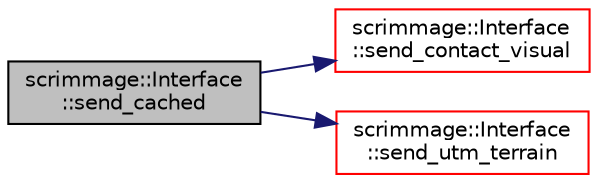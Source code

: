 digraph "scrimmage::Interface::send_cached"
{
 // LATEX_PDF_SIZE
  edge [fontname="Helvetica",fontsize="10",labelfontname="Helvetica",labelfontsize="10"];
  node [fontname="Helvetica",fontsize="10",shape=record];
  rankdir="LR";
  Node1 [label="scrimmage::Interface\l::send_cached",height=0.2,width=0.4,color="black", fillcolor="grey75", style="filled", fontcolor="black",tooltip=" "];
  Node1 -> Node2 [color="midnightblue",fontsize="10",style="solid",fontname="Helvetica"];
  Node2 [label="scrimmage::Interface\l::send_contact_visual",height=0.2,width=0.4,color="red", fillcolor="white", style="filled",URL="$classscrimmage_1_1Interface.html#a8829b8a3d0dcc141547e1778b3e98fd5",tooltip=" "];
  Node1 -> Node4 [color="midnightblue",fontsize="10",style="solid",fontname="Helvetica"];
  Node4 [label="scrimmage::Interface\l::send_utm_terrain",height=0.2,width=0.4,color="red", fillcolor="white", style="filled",URL="$classscrimmage_1_1Interface.html#a2a39c0bb93bead7b09c01b5ab05ce2db",tooltip=" "];
}
